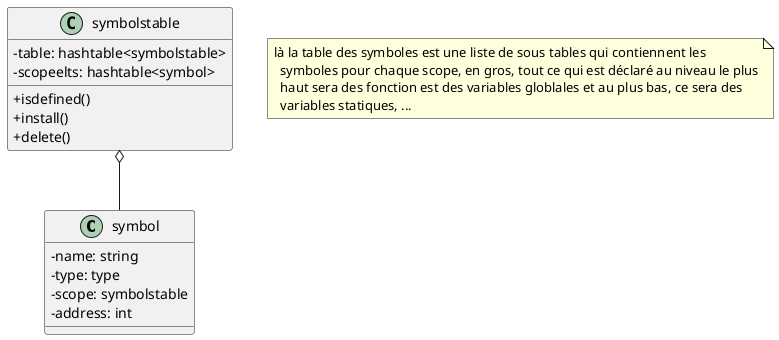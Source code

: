 @startuml
skinparam classattributeiconsize 0

class symbol {
  -name: string
  -type: type
  -scope: symbolstable
  -address: int
}

class symbolstable {
  -table: hashtable<symbolstable>
  -scopeelts: hashtable<symbol>
  +isdefined()
  +install()
  +delete()
}

symbolstable o-- symbol

note "là la table des symboles est une liste de sous tables qui contiennent les\n\
  symboles pour chaque scope, en gros, tout ce qui est déclaré au niveau le plus\n\
  haut sera des fonction est des variables globlales et au plus bas, ce sera des\n\
  variables statiques, ..." as n1
@enduml
